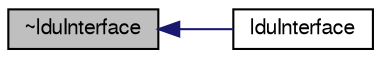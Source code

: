 digraph "~lduInterface"
{
  bgcolor="transparent";
  edge [fontname="FreeSans",fontsize="10",labelfontname="FreeSans",labelfontsize="10"];
  node [fontname="FreeSans",fontsize="10",shape=record];
  rankdir="LR";
  Node8 [label="~lduInterface",height=0.2,width=0.4,color="black", fillcolor="grey75", style="filled", fontcolor="black"];
  Node8 -> Node9 [dir="back",color="midnightblue",fontsize="10",style="solid",fontname="FreeSans"];
  Node9 [label="lduInterface",height=0.2,width=0.4,color="black",URL="$a26858.html#a013b975b0f85c25a736648c3b840a61f",tooltip="Construct null. "];
}
